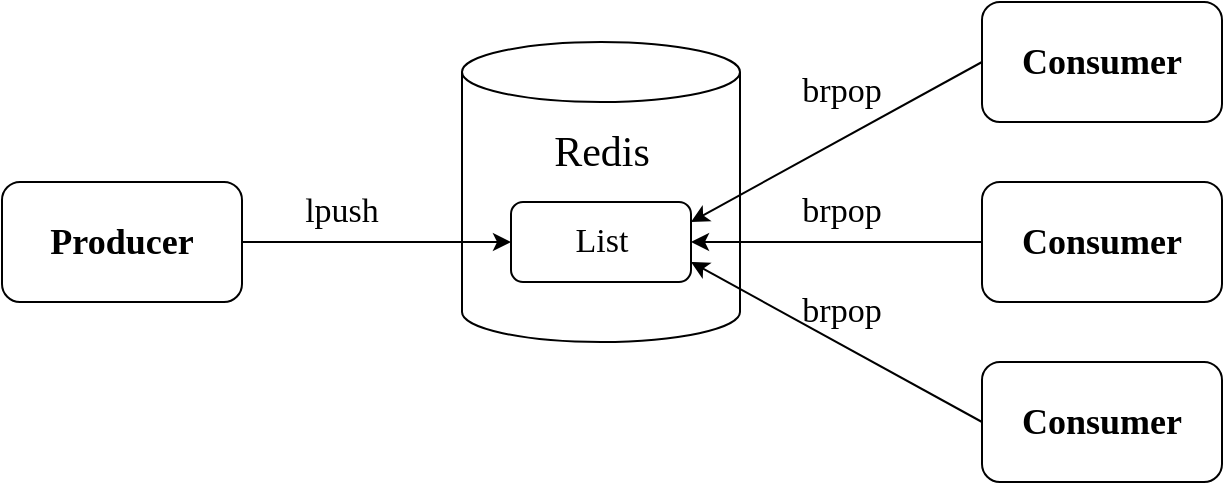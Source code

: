 <mxfile version="21.3.7" type="github">
  <diagram id="C5RBs43oDa-KdzZeNtuy" name="Page-1">
    <mxGraphModel dx="763" dy="1157" grid="1" gridSize="10" guides="1" tooltips="1" connect="1" arrows="1" fold="1" page="1" pageScale="1" pageWidth="827" pageHeight="1169" math="0" shadow="0">
      <root>
        <mxCell id="WIyWlLk6GJQsqaUBKTNV-0" />
        <mxCell id="WIyWlLk6GJQsqaUBKTNV-1" parent="WIyWlLk6GJQsqaUBKTNV-0" />
        <mxCell id="BLTxVABKI-hKOuikqQmN-2" value="" style="shape=cylinder3;whiteSpace=wrap;html=1;boundedLbl=1;backgroundOutline=1;size=15;" vertex="1" parent="WIyWlLk6GJQsqaUBKTNV-1">
          <mxGeometry x="350" y="210" width="139" height="150" as="geometry" />
        </mxCell>
        <mxCell id="BLTxVABKI-hKOuikqQmN-5" style="edgeStyle=orthogonalEdgeStyle;rounded=0;orthogonalLoop=1;jettySize=auto;html=1;exitX=1;exitY=0.5;exitDx=0;exitDy=0;entryX=0;entryY=0.5;entryDx=0;entryDy=0;" edge="1" parent="WIyWlLk6GJQsqaUBKTNV-1" source="BLTxVABKI-hKOuikqQmN-0" target="BLTxVABKI-hKOuikqQmN-4">
          <mxGeometry relative="1" as="geometry" />
        </mxCell>
        <mxCell id="BLTxVABKI-hKOuikqQmN-0" value="&lt;font size=&quot;1&quot; face=&quot;Times New Roman&quot;&gt;&lt;b style=&quot;font-size: 18px;&quot;&gt;Producer&lt;/b&gt;&lt;/font&gt;" style="rounded=1;whiteSpace=wrap;html=1;" vertex="1" parent="WIyWlLk6GJQsqaUBKTNV-1">
          <mxGeometry x="120" y="280" width="120" height="60" as="geometry" />
        </mxCell>
        <mxCell id="BLTxVABKI-hKOuikqQmN-3" value="&lt;font face=&quot;Times New Roman&quot; style=&quot;font-size: 17px;&quot;&gt;lpush&lt;/font&gt;" style="text;html=1;strokeColor=none;fillColor=none;align=center;verticalAlign=middle;whiteSpace=wrap;rounded=0;fontSize=17;" vertex="1" parent="WIyWlLk6GJQsqaUBKTNV-1">
          <mxGeometry x="260" y="280" width="60" height="30" as="geometry" />
        </mxCell>
        <mxCell id="BLTxVABKI-hKOuikqQmN-4" value="&lt;font style=&quot;font-size: 17px;&quot; face=&quot;Times New Roman&quot;&gt;List&lt;/font&gt;" style="rounded=1;whiteSpace=wrap;html=1;" vertex="1" parent="WIyWlLk6GJQsqaUBKTNV-1">
          <mxGeometry x="374.5" y="290" width="90" height="40" as="geometry" />
        </mxCell>
        <mxCell id="BLTxVABKI-hKOuikqQmN-6" value="&lt;font face=&quot;Times New Roman&quot; style=&quot;font-size: 21px;&quot;&gt;Redis&lt;/font&gt;" style="text;html=1;strokeColor=none;fillColor=none;align=center;verticalAlign=middle;whiteSpace=wrap;rounded=0;fontSize=21;" vertex="1" parent="WIyWlLk6GJQsqaUBKTNV-1">
          <mxGeometry x="389.5" y="250" width="60" height="30" as="geometry" />
        </mxCell>
        <mxCell id="BLTxVABKI-hKOuikqQmN-8" value="&lt;font size=&quot;1&quot; face=&quot;Times New Roman&quot;&gt;&lt;b style=&quot;font-size: 18px;&quot;&gt;Consumer&lt;/b&gt;&lt;/font&gt;" style="rounded=1;whiteSpace=wrap;html=1;" vertex="1" parent="WIyWlLk6GJQsqaUBKTNV-1">
          <mxGeometry x="610" y="190" width="120" height="60" as="geometry" />
        </mxCell>
        <mxCell id="BLTxVABKI-hKOuikqQmN-10" value="" style="endArrow=classic;html=1;rounded=0;entryX=1;entryY=0.25;entryDx=0;entryDy=0;" edge="1" parent="WIyWlLk6GJQsqaUBKTNV-1" target="BLTxVABKI-hKOuikqQmN-4">
          <mxGeometry width="50" height="50" relative="1" as="geometry">
            <mxPoint x="610" y="220" as="sourcePoint" />
            <mxPoint x="530" y="270" as="targetPoint" />
          </mxGeometry>
        </mxCell>
        <mxCell id="BLTxVABKI-hKOuikqQmN-11" value="&lt;font size=&quot;1&quot; face=&quot;Times New Roman&quot;&gt;&lt;b style=&quot;font-size: 18px;&quot;&gt;Consumer&lt;/b&gt;&lt;/font&gt;" style="rounded=1;whiteSpace=wrap;html=1;" vertex="1" parent="WIyWlLk6GJQsqaUBKTNV-1">
          <mxGeometry x="610" y="280" width="120" height="60" as="geometry" />
        </mxCell>
        <mxCell id="BLTxVABKI-hKOuikqQmN-12" value="&lt;font size=&quot;1&quot; face=&quot;Times New Roman&quot;&gt;&lt;b style=&quot;font-size: 18px;&quot;&gt;Consumer&lt;/b&gt;&lt;/font&gt;" style="rounded=1;whiteSpace=wrap;html=1;" vertex="1" parent="WIyWlLk6GJQsqaUBKTNV-1">
          <mxGeometry x="610" y="370" width="120" height="60" as="geometry" />
        </mxCell>
        <mxCell id="BLTxVABKI-hKOuikqQmN-15" value="" style="endArrow=classic;html=1;rounded=0;entryX=1;entryY=0.5;entryDx=0;entryDy=0;exitX=0;exitY=0.5;exitDx=0;exitDy=0;" edge="1" parent="WIyWlLk6GJQsqaUBKTNV-1" source="BLTxVABKI-hKOuikqQmN-11" target="BLTxVABKI-hKOuikqQmN-4">
          <mxGeometry width="50" height="50" relative="1" as="geometry">
            <mxPoint x="620" y="230" as="sourcePoint" />
            <mxPoint x="475" y="320" as="targetPoint" />
          </mxGeometry>
        </mxCell>
        <mxCell id="BLTxVABKI-hKOuikqQmN-17" value="" style="endArrow=classic;html=1;rounded=0;entryX=1;entryY=0.75;entryDx=0;entryDy=0;exitX=0;exitY=0.5;exitDx=0;exitDy=0;" edge="1" parent="WIyWlLk6GJQsqaUBKTNV-1" source="BLTxVABKI-hKOuikqQmN-12" target="BLTxVABKI-hKOuikqQmN-4">
          <mxGeometry width="50" height="50" relative="1" as="geometry">
            <mxPoint x="630" y="240" as="sourcePoint" />
            <mxPoint x="485" y="330" as="targetPoint" />
          </mxGeometry>
        </mxCell>
        <mxCell id="BLTxVABKI-hKOuikqQmN-18" value="&lt;font face=&quot;Times New Roman&quot; style=&quot;font-size: 17px;&quot;&gt;brpop&lt;/font&gt;" style="text;html=1;strokeColor=none;fillColor=none;align=center;verticalAlign=middle;whiteSpace=wrap;rounded=0;fontSize=17;" vertex="1" parent="WIyWlLk6GJQsqaUBKTNV-1">
          <mxGeometry x="510" y="220" width="60" height="30" as="geometry" />
        </mxCell>
        <mxCell id="BLTxVABKI-hKOuikqQmN-19" value="&lt;font face=&quot;Times New Roman&quot; style=&quot;font-size: 17px;&quot;&gt;brpop&lt;/font&gt;" style="text;html=1;strokeColor=none;fillColor=none;align=center;verticalAlign=middle;whiteSpace=wrap;rounded=0;fontSize=17;" vertex="1" parent="WIyWlLk6GJQsqaUBKTNV-1">
          <mxGeometry x="510" y="280" width="60" height="30" as="geometry" />
        </mxCell>
        <mxCell id="BLTxVABKI-hKOuikqQmN-20" value="&lt;font face=&quot;Times New Roman&quot; style=&quot;font-size: 17px;&quot;&gt;brpop&lt;/font&gt;" style="text;html=1;strokeColor=none;fillColor=none;align=center;verticalAlign=middle;whiteSpace=wrap;rounded=0;fontSize=17;" vertex="1" parent="WIyWlLk6GJQsqaUBKTNV-1">
          <mxGeometry x="510" y="330" width="60" height="30" as="geometry" />
        </mxCell>
      </root>
    </mxGraphModel>
  </diagram>
</mxfile>
